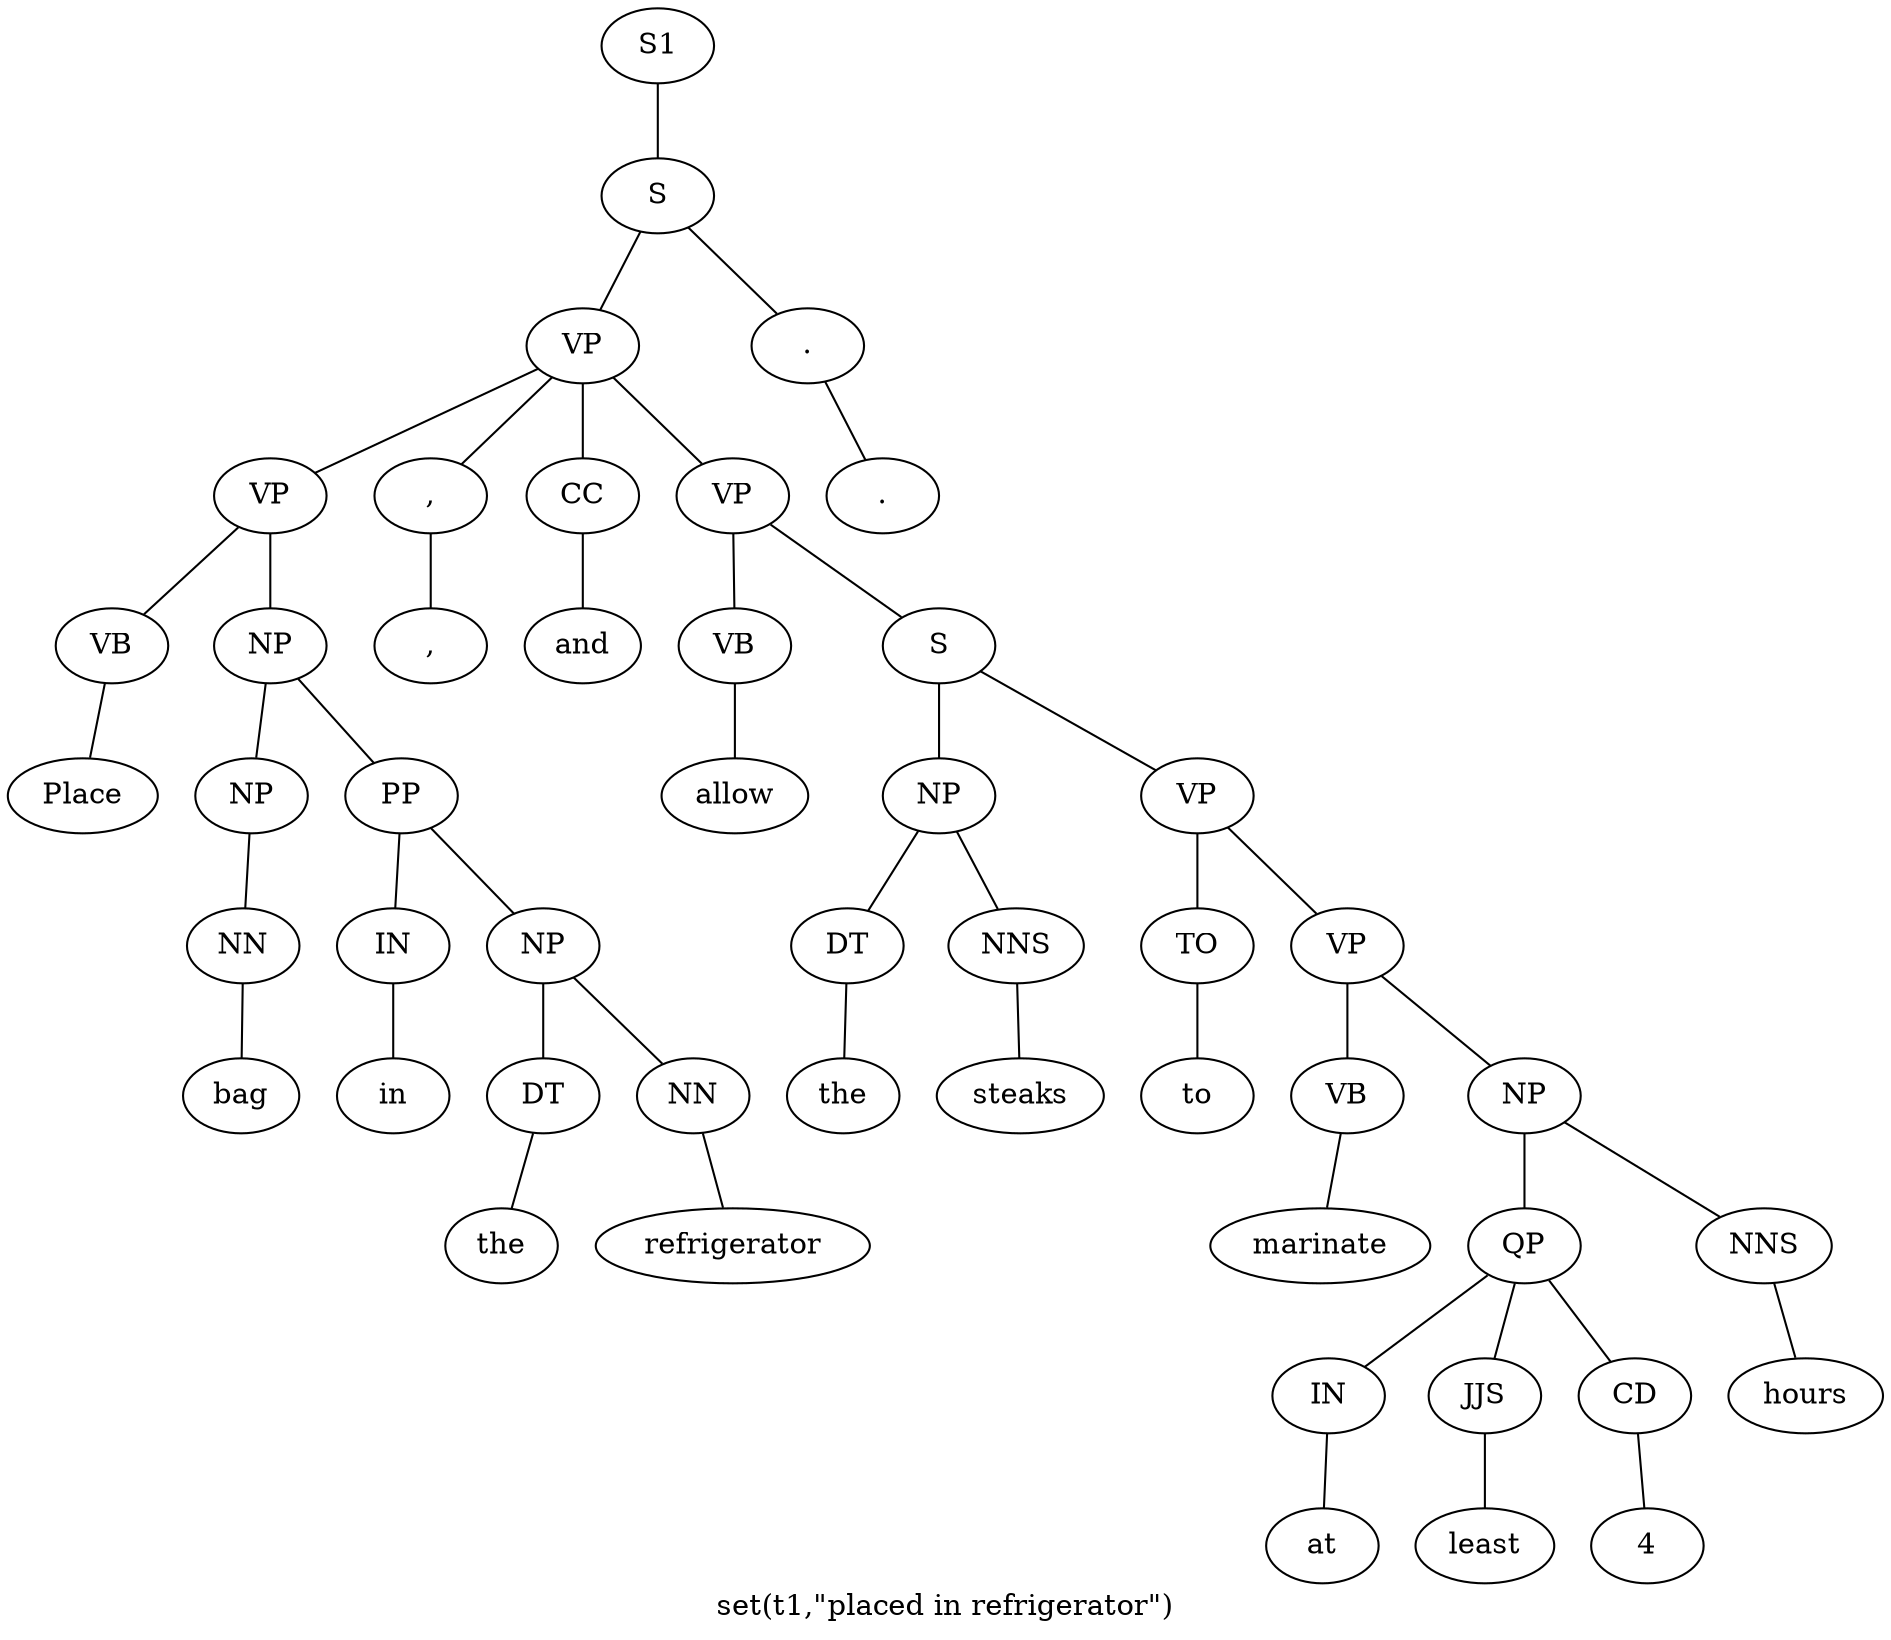 graph SyntaxGraph {
	label = "set(t1,\"placed in refrigerator\")";
	Node0 [label="S1"];
	Node1 [label="S"];
	Node2 [label="VP"];
	Node3 [label="VP"];
	Node4 [label="VB"];
	Node5 [label="Place"];
	Node6 [label="NP"];
	Node7 [label="NP"];
	Node8 [label="NN"];
	Node9 [label="bag"];
	Node10 [label="PP"];
	Node11 [label="IN"];
	Node12 [label="in"];
	Node13 [label="NP"];
	Node14 [label="DT"];
	Node15 [label="the"];
	Node16 [label="NN"];
	Node17 [label="refrigerator"];
	Node18 [label=","];
	Node19 [label=","];
	Node20 [label="CC"];
	Node21 [label="and"];
	Node22 [label="VP"];
	Node23 [label="VB"];
	Node24 [label="allow"];
	Node25 [label="S"];
	Node26 [label="NP"];
	Node27 [label="DT"];
	Node28 [label="the"];
	Node29 [label="NNS"];
	Node30 [label="steaks"];
	Node31 [label="VP"];
	Node32 [label="TO"];
	Node33 [label="to"];
	Node34 [label="VP"];
	Node35 [label="VB"];
	Node36 [label="marinate"];
	Node37 [label="NP"];
	Node38 [label="QP"];
	Node39 [label="IN"];
	Node40 [label="at"];
	Node41 [label="JJS"];
	Node42 [label="least"];
	Node43 [label="CD"];
	Node44 [label="4"];
	Node45 [label="NNS"];
	Node46 [label="hours"];
	Node47 [label="."];
	Node48 [label="."];

	Node0 -- Node1;
	Node1 -- Node2;
	Node1 -- Node47;
	Node2 -- Node3;
	Node2 -- Node18;
	Node2 -- Node20;
	Node2 -- Node22;
	Node3 -- Node4;
	Node3 -- Node6;
	Node4 -- Node5;
	Node6 -- Node7;
	Node6 -- Node10;
	Node7 -- Node8;
	Node8 -- Node9;
	Node10 -- Node11;
	Node10 -- Node13;
	Node11 -- Node12;
	Node13 -- Node14;
	Node13 -- Node16;
	Node14 -- Node15;
	Node16 -- Node17;
	Node18 -- Node19;
	Node20 -- Node21;
	Node22 -- Node23;
	Node22 -- Node25;
	Node23 -- Node24;
	Node25 -- Node26;
	Node25 -- Node31;
	Node26 -- Node27;
	Node26 -- Node29;
	Node27 -- Node28;
	Node29 -- Node30;
	Node31 -- Node32;
	Node31 -- Node34;
	Node32 -- Node33;
	Node34 -- Node35;
	Node34 -- Node37;
	Node35 -- Node36;
	Node37 -- Node38;
	Node37 -- Node45;
	Node38 -- Node39;
	Node38 -- Node41;
	Node38 -- Node43;
	Node39 -- Node40;
	Node41 -- Node42;
	Node43 -- Node44;
	Node45 -- Node46;
	Node47 -- Node48;
}